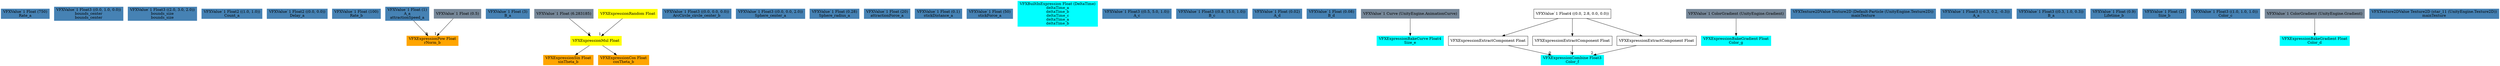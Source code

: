 digraph G {
node0 [shape="box" color="steelblue" style="filled" label="VFXValue`1 Float (750)
Rate_a"]
node1 [shape="box" color="steelblue" style="filled" label="VFXValue`1 Float3 ((0.0, 1.0, 0.0))
bounds_center
bounds_center"]
node2 [shape="box" color="steelblue" style="filled" label="VFXValue`1 Float3 ((2.0, 3.0, 2.0))
bounds_size
bounds_size"]
node3 [shape="box" color="steelblue" style="filled" label="VFXValue`1 Float2 ((1.0, 1.0))
Count_a"]
node4 [shape="box" color="steelblue" style="filled" label="VFXValue`1 Float2 ((0.0, 0.0))
Delay_a"]
node5 [shape="box" color="steelblue" style="filled" label="VFXValue`1 Float (100)
Rate_b"]
node6 [shape="box" color="steelblue" style="filled" label="VFXValue`1 Float (1)
A_a
attractionSpeed_a"]
node7 [shape="box" color="steelblue" style="filled" label="VFXValue`1 Float (3)
B_a"]
node8 [shape="box" color="orange" style="filled" label="VFXExpressionPow Float
rNorm_b"]
node9 [shape="box" color="lightslategray" style="filled" label="VFXValue`1 Float (0.5)"]
node10 [shape="box" color="orange" style="filled" label="VFXExpressionSin Float
sinTheta_b"]
node11 [shape="box" color="yellow" style="filled" label="VFXExpressionMul Float"]
node12 [shape="box" color="lightslategray" style="filled" label="VFXValue`1 Float (6.283185)"]
node13 [shape="box" color="yellow" style="filled" label="VFXExpressionRandom Float"]
node14 [shape="box" color="orange" style="filled" label="VFXExpressionCos Float
cosTheta_b"]
node15 [shape="box" color="steelblue" style="filled" label="VFXValue`1 Float3 ((0.0, 0.0, 0.0))
ArcCircle_circle_center_b"]
node16 [shape="box" color="steelblue" style="filled" label="VFXValue`1 Float3 ((0.0, 0.0, 2.0))
Sphere_center_a"]
node17 [shape="box" color="steelblue" style="filled" label="VFXValue`1 Float (0.28)
Sphere_radius_a"]
node18 [shape="box" color="steelblue" style="filled" label="VFXValue`1 Float (20)
attractionForce_a"]
node19 [shape="box" color="steelblue" style="filled" label="VFXValue`1 Float (0.1)
stickDistance_a"]
node20 [shape="box" color="steelblue" style="filled" label="VFXValue`1 Float (50)
stickForce_a"]
node21 [shape="box" color="cyan" style="filled" label="VFXBuiltInExpression Float (DeltaTime)
deltaTime_a
deltaTime_b
deltaTime_c
deltaTime_a
deltaTime_b"]
node22 [shape="box" color="steelblue" style="filled" label="VFXValue`1 Float3 ((0.5, 5.0, 1.0))
A_c"]
node23 [shape="box" color="steelblue" style="filled" label="VFXValue`1 Float3 ((0.8, 15.0, 1.0))
B_c"]
node24 [shape="box" color="steelblue" style="filled" label="VFXValue`1 Float (0.02)
A_d"]
node25 [shape="box" color="steelblue" style="filled" label="VFXValue`1 Float (0.08)
B_d"]
node26 [shape="box" color="cyan" style="filled" label="VFXExpressionBakeCurve Float4
Size_e"]
node27 [shape="box" color="lightslategray" style="filled" label="VFXValue`1 Curve (UnityEngine.AnimationCurve)"]
node28 [shape="box" color="cyan" style="filled" label="VFXExpressionCombine Float3
Color_f"]
node29 [shape="box" label="VFXExpressionExtractComponent Float"]
node30 [shape="box" label="VFXValue`1 Float4 ((0.0, 2.8, 0.0, 0.0))"]
node31 [shape="box" label="VFXExpressionExtractComponent Float"]
node32 [shape="box" label="VFXExpressionExtractComponent Float"]
node33 [shape="box" color="cyan" style="filled" label="VFXExpressionBakeGradient Float
Color_g"]
node34 [shape="box" color="lightslategray" style="filled" label="VFXValue`1 ColorGradient (UnityEngine.Gradient)"]
node35 [shape="box" color="steelblue" style="filled" label="VFXTexture2DValue Texture2D (Default-Particle (UnityEngine.Texture2D))
mainTexture"]
node36 [shape="box" color="steelblue" style="filled" label="VFXValue`1 Float3 ((-0.3, 0.2, -0.3))
A_a"]
node37 [shape="box" color="steelblue" style="filled" label="VFXValue`1 Float3 ((0.3, 1.0, 0.3))
B_a"]
node38 [shape="box" color="steelblue" style="filled" label="VFXValue`1 Float (0.9)
Lifetime_b"]
node39 [shape="box" color="steelblue" style="filled" label="VFXValue`1 Float (2)
Size_b"]
node40 [shape="box" color="steelblue" style="filled" label="VFXValue`1 Float3 ((1.0, 1.0, 1.0))
Color_c"]
node41 [shape="box" color="cyan" style="filled" label="VFXExpressionBakeGradient Float
Color_d"]
node42 [shape="box" color="lightslategray" style="filled" label="VFXValue`1 ColorGradient (UnityEngine.Gradient)"]
node43 [shape="box" color="steelblue" style="filled" label="VFXTexture2DValue Texture2D (star_11 (UnityEngine.Texture2D))
mainTexture"]
node6 -> node8 [headlabel="0"]
node9 -> node8 [headlabel="1"]
node11 -> node10 
node12 -> node11 [headlabel="0"]
node13 -> node11 [headlabel="1"]
node11 -> node14 
node27 -> node26 
node29 -> node28 [headlabel="0"]
node31 -> node28 [headlabel="1"]
node32 -> node28 [headlabel="2"]
node30 -> node29 
node30 -> node31 
node30 -> node32 
node34 -> node33 
node42 -> node41 
}
